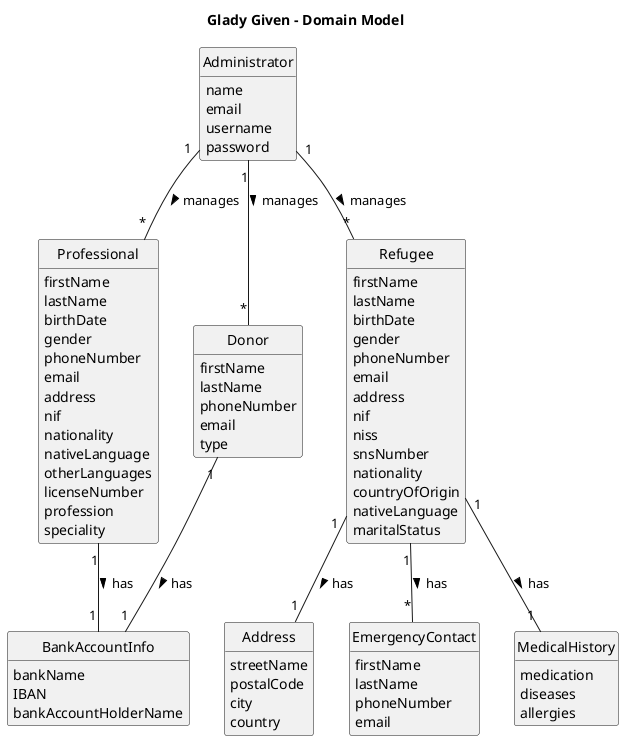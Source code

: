 @startuml
skinparam monochrome true
skinparam packageStyle rectangle
skinparam shadowing false

'left to right direction

skinparam classAttributeIconSize 0

hide circle
hide methods

title Glady Given - Domain Model

class Administrator {
    name
    email
    username
    password
}

class Address {
    streetName
    postalCode
    city
    country
}

class Professional {
    firstName
    lastName
    birthDate
    gender
    phoneNumber
    email
    address
    nif
    nationality
    nativeLanguage
    otherLanguages
    licenseNumber
    profession
    speciality
}

class BankAccountInfo {
    bankName
    IBAN
    bankAccountHolderName
}

class Donor {
    firstName
    lastName
    phoneNumber
    email
    type
}

class Refugee {
    firstName
    lastName
    birthDate
    gender
    phoneNumber
    email
    address
    nif
    niss
    snsNumber
    nationality
    countryOfOrigin
    nativeLanguage
    maritalStatus
}

class EmergencyContact {
     firstName
     lastName
     phoneNumber
     email
}

class MedicalHistory {
    medication
    diseases
    allergies
}

Refugee  "1" --down "     *" EmergencyContact : has >
Refugee  "1" --down "     1" Address : has >
Refugee  "1" --down "     1" MedicalHistory: has >
Professional  "1" --down "     1" BankAccountInfo: has >
Donor  "1" --down "     1" BankAccountInfo: has >
Administrator "1" --down "     *" Professional : manages >
Administrator "1" --down "    *" Donor : manages >
Administrator "1" --down "     *" Refugee : manages >

@enduml